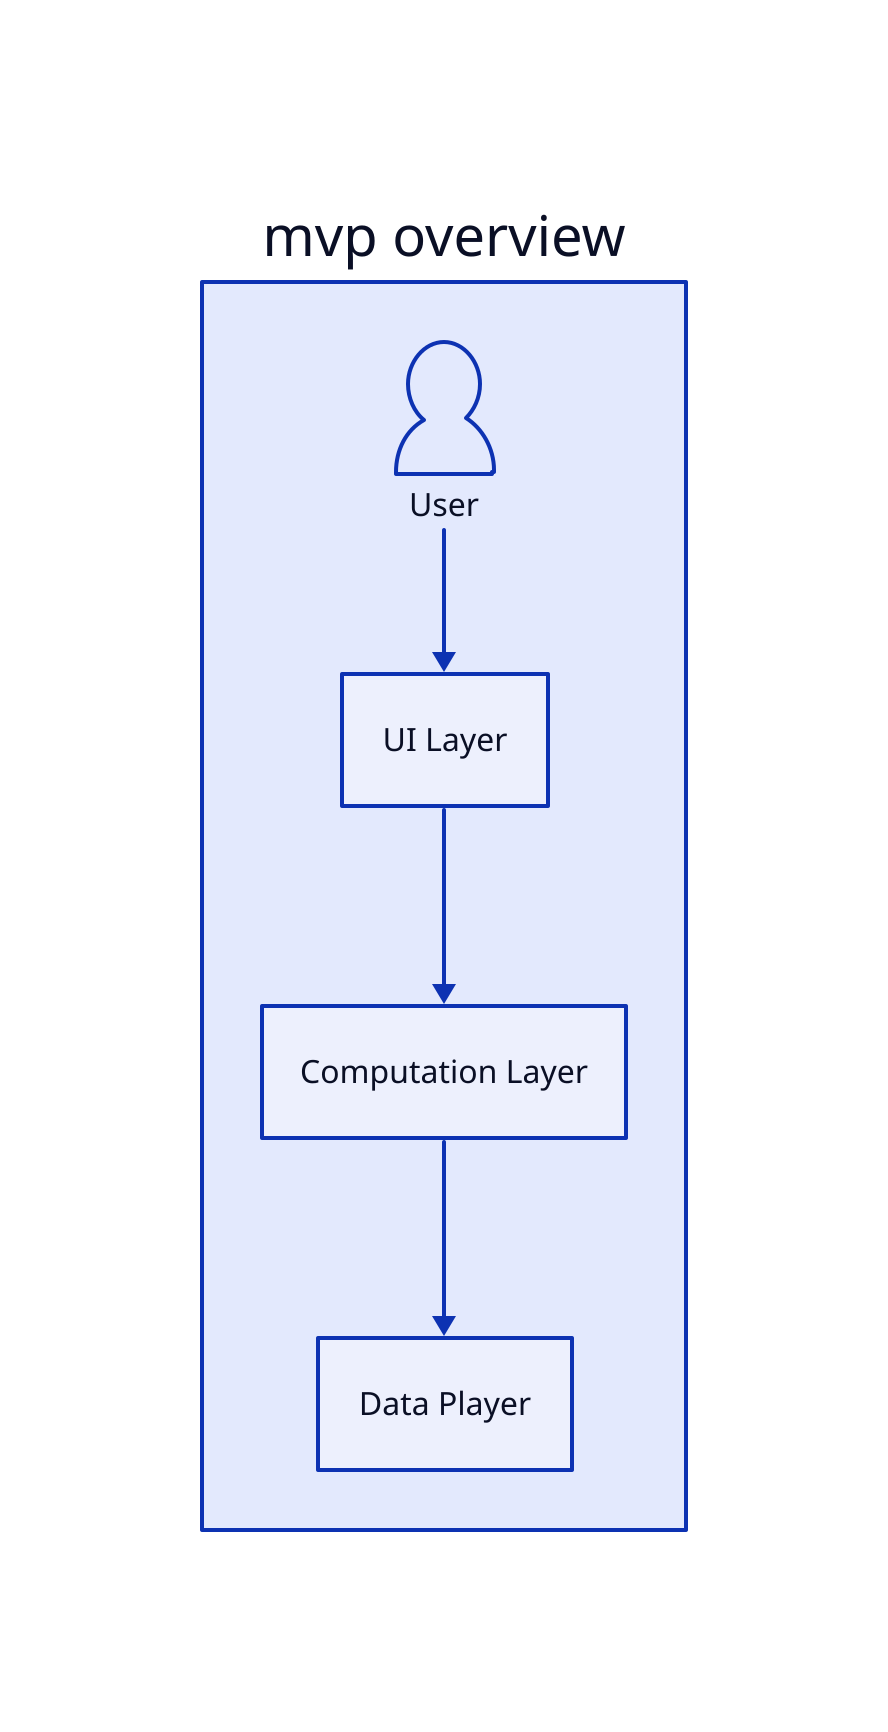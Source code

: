 mvp overview: {
  User: {
    shape: person
  }
  User -> UI Layer
  UI Layer -> Computation Layer
  Computation Layer -> Data Player
}
